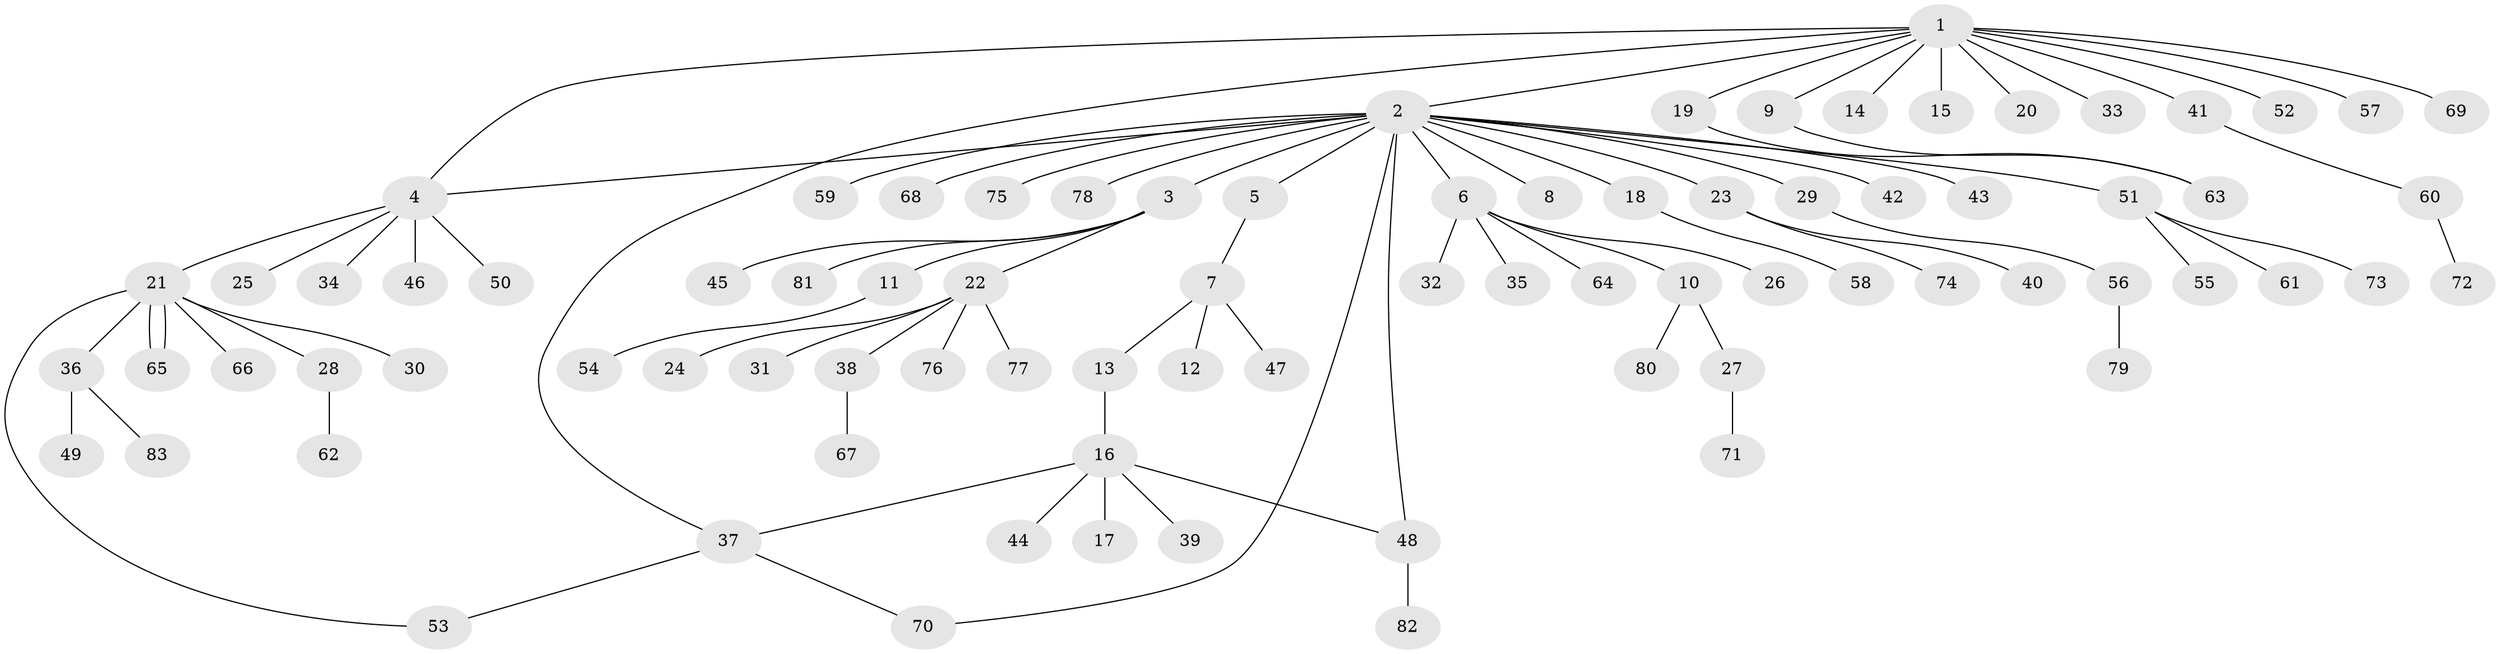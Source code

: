 // Generated by graph-tools (version 1.1) at 2025/49/03/09/25 03:49:52]
// undirected, 83 vertices, 89 edges
graph export_dot {
graph [start="1"]
  node [color=gray90,style=filled];
  1;
  2;
  3;
  4;
  5;
  6;
  7;
  8;
  9;
  10;
  11;
  12;
  13;
  14;
  15;
  16;
  17;
  18;
  19;
  20;
  21;
  22;
  23;
  24;
  25;
  26;
  27;
  28;
  29;
  30;
  31;
  32;
  33;
  34;
  35;
  36;
  37;
  38;
  39;
  40;
  41;
  42;
  43;
  44;
  45;
  46;
  47;
  48;
  49;
  50;
  51;
  52;
  53;
  54;
  55;
  56;
  57;
  58;
  59;
  60;
  61;
  62;
  63;
  64;
  65;
  66;
  67;
  68;
  69;
  70;
  71;
  72;
  73;
  74;
  75;
  76;
  77;
  78;
  79;
  80;
  81;
  82;
  83;
  1 -- 2;
  1 -- 4;
  1 -- 9;
  1 -- 14;
  1 -- 15;
  1 -- 19;
  1 -- 20;
  1 -- 33;
  1 -- 37;
  1 -- 41;
  1 -- 52;
  1 -- 57;
  1 -- 69;
  2 -- 3;
  2 -- 4;
  2 -- 5;
  2 -- 6;
  2 -- 8;
  2 -- 18;
  2 -- 23;
  2 -- 29;
  2 -- 42;
  2 -- 43;
  2 -- 48;
  2 -- 51;
  2 -- 59;
  2 -- 68;
  2 -- 70;
  2 -- 75;
  2 -- 78;
  3 -- 11;
  3 -- 22;
  3 -- 45;
  3 -- 81;
  4 -- 21;
  4 -- 25;
  4 -- 34;
  4 -- 46;
  4 -- 50;
  5 -- 7;
  6 -- 10;
  6 -- 26;
  6 -- 32;
  6 -- 35;
  6 -- 64;
  7 -- 12;
  7 -- 13;
  7 -- 47;
  9 -- 63;
  10 -- 27;
  10 -- 80;
  11 -- 54;
  13 -- 16;
  16 -- 17;
  16 -- 37;
  16 -- 39;
  16 -- 44;
  16 -- 48;
  18 -- 58;
  19 -- 63;
  21 -- 28;
  21 -- 30;
  21 -- 36;
  21 -- 53;
  21 -- 65;
  21 -- 65;
  21 -- 66;
  22 -- 24;
  22 -- 31;
  22 -- 38;
  22 -- 76;
  22 -- 77;
  23 -- 40;
  23 -- 74;
  27 -- 71;
  28 -- 62;
  29 -- 56;
  36 -- 49;
  36 -- 83;
  37 -- 53;
  37 -- 70;
  38 -- 67;
  41 -- 60;
  48 -- 82;
  51 -- 55;
  51 -- 61;
  51 -- 73;
  56 -- 79;
  60 -- 72;
}
